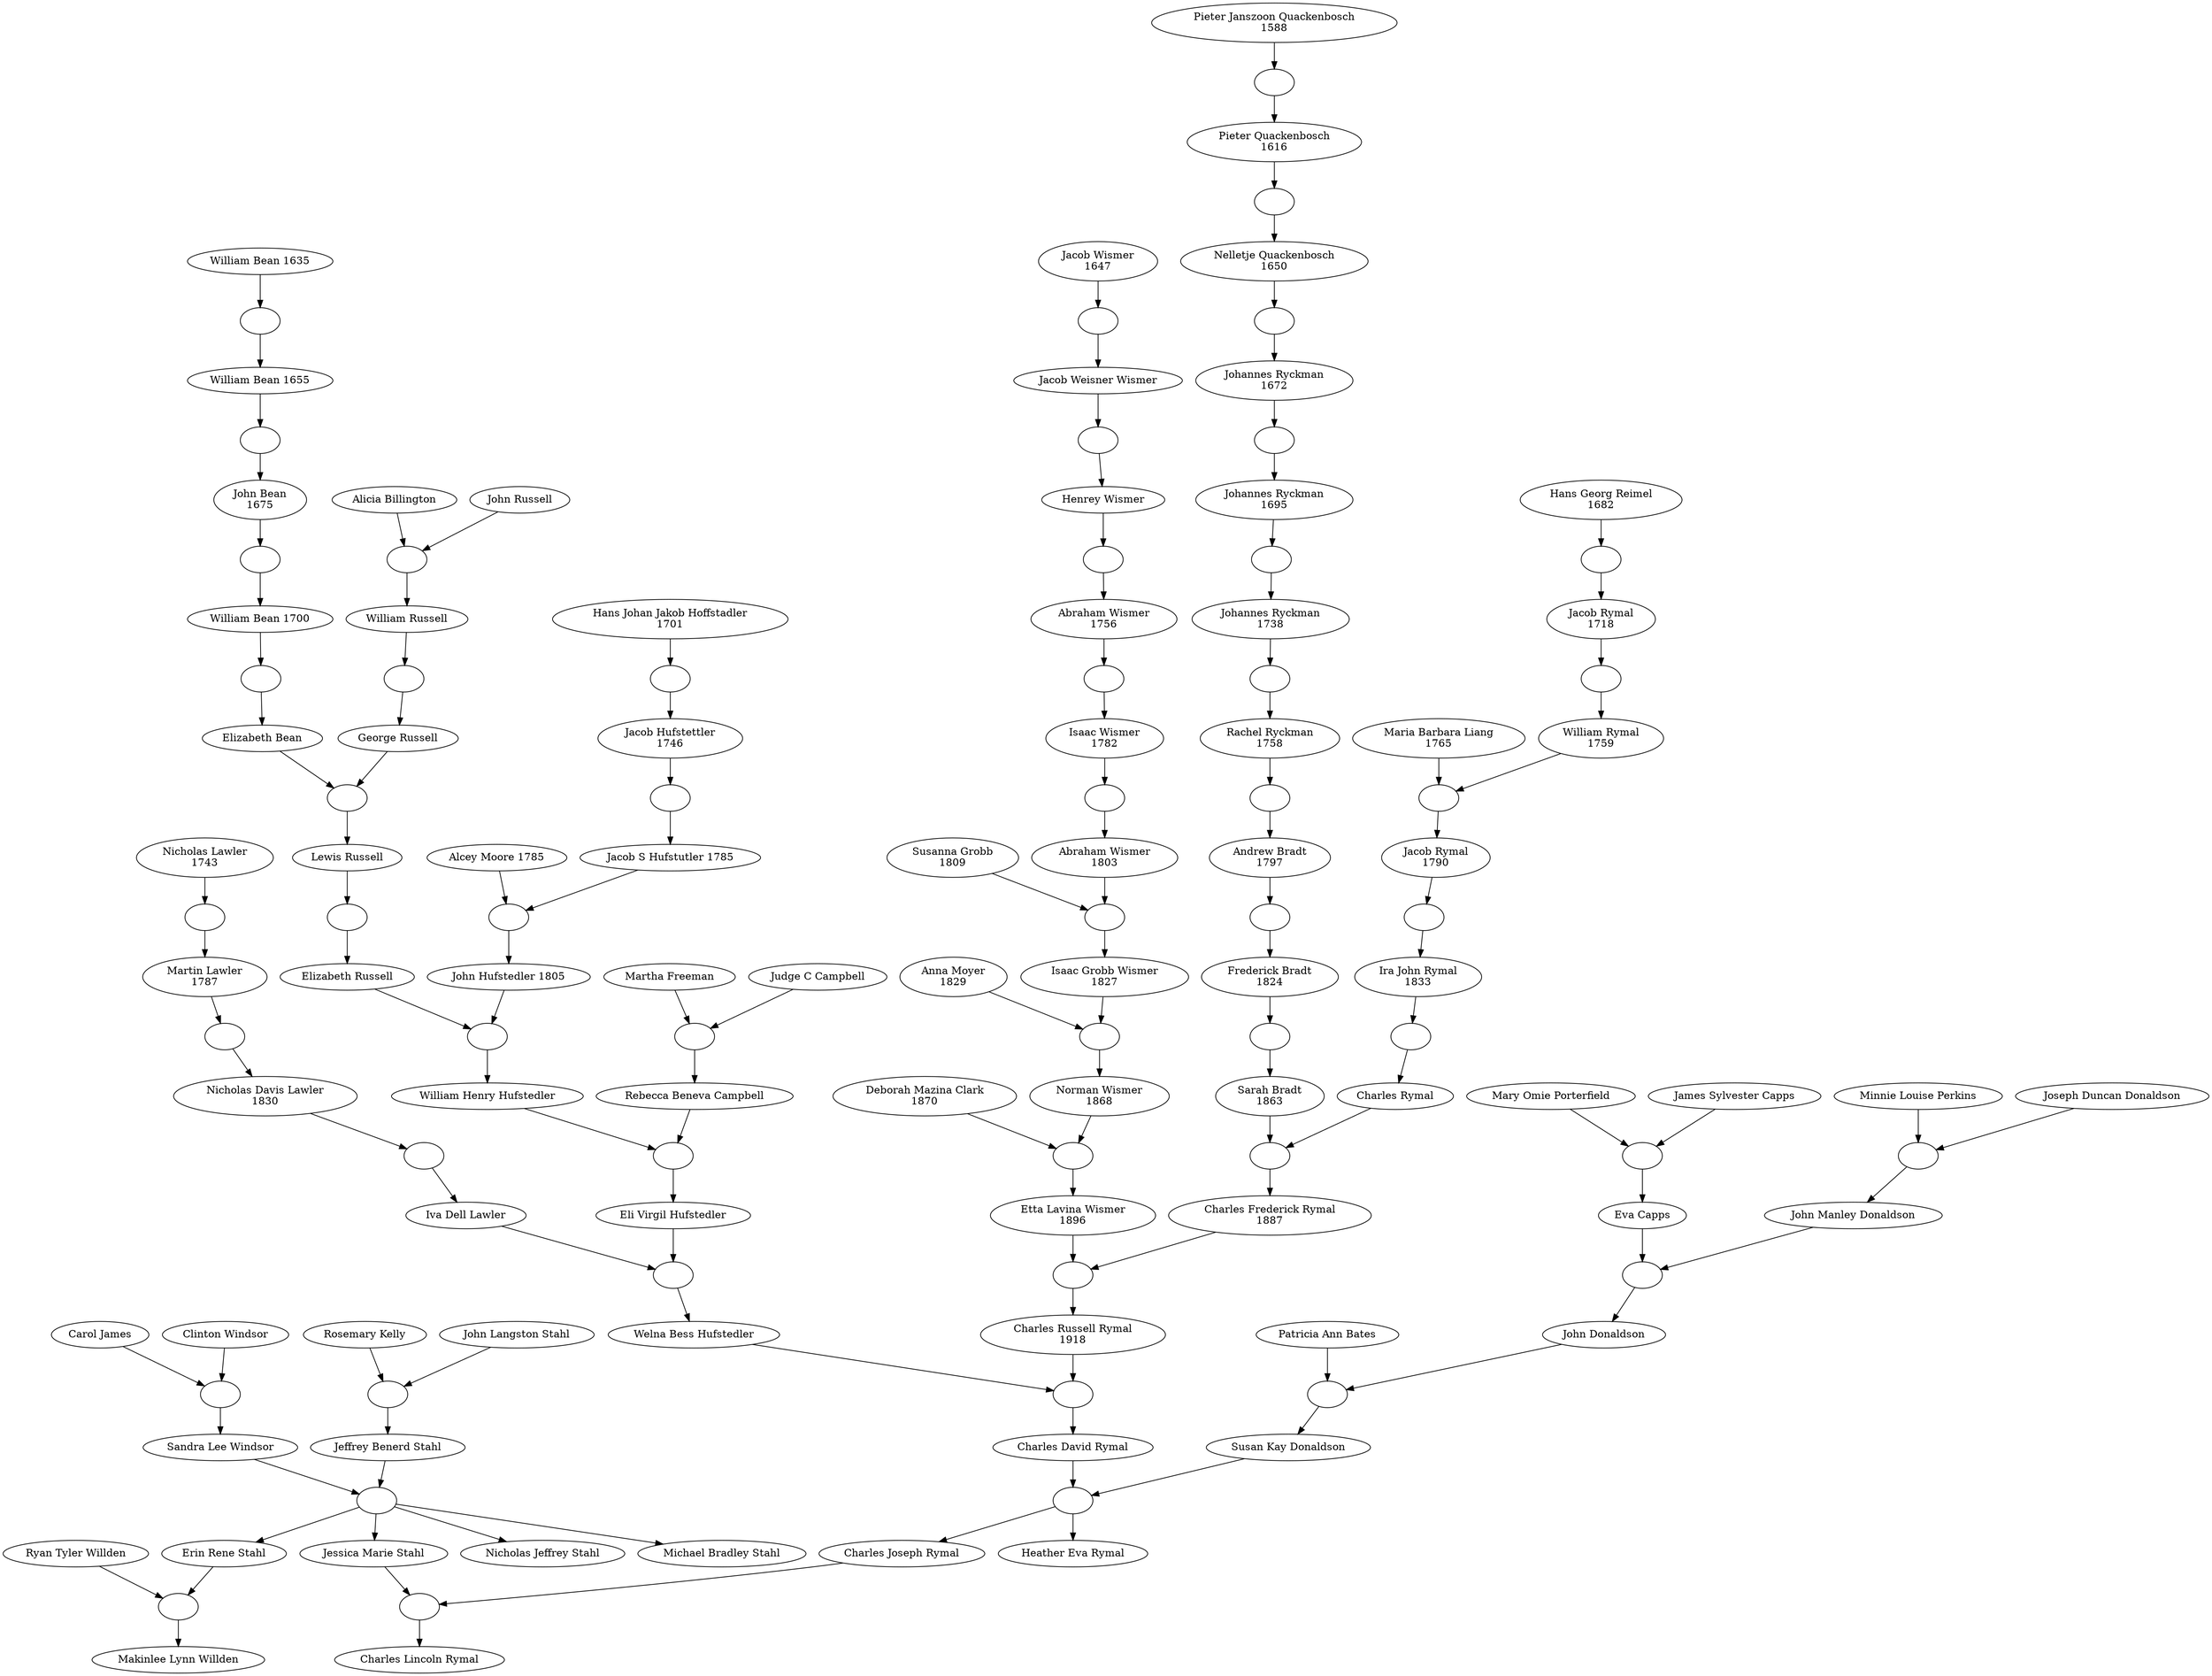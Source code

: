 digraph {
	person_1 [label="Susan Kay Donaldson"]
	pp_13_14 [label=""]
		person_13 -> pp_13_14
		person_14 -> pp_13_14
		pp_13_14 -> person_1
	person_2 [label="Charles David Rymal"]
	pp_10_9 [label=""]
		person_10 -> pp_10_9
		person_9 -> pp_10_9
		pp_10_9 -> person_2
	person_3 [label="Charles Joseph Rymal"]
	pp_1_2 [label=""]
		person_1 -> pp_1_2
		person_2 -> pp_1_2
		pp_1_2 -> person_3
	person_4 [label="Sandra Lee Windsor"]
	pp_12_11 [label=""]
		person_12 -> pp_12_11
		person_11 -> pp_12_11
		pp_12_11 -> person_4
	person_5 [label="Charles Lincoln Rymal"]
	pp_6_3 [label=""]
		person_6 -> pp_6_3
		person_3 -> pp_6_3
		pp_6_3 -> person_5
	person_6 [label="Jessica Marie Stahl"]
	pp_4_7 [label=""]
		person_4 -> pp_4_7
		person_7 -> pp_4_7
		pp_4_7 -> person_6
	person_7 [label="Jeffrey Benerd Stahl"]
	pp_8_21 [label=""]
		person_8 -> pp_8_21
		person_21 -> pp_8_21
		pp_8_21 -> person_7
	person_8 [label="Rosemary Kelly"]
	person_9 [label="Charles Russell Rymal
1918"]
	pp_55_27 [label=""]
		person_55 -> pp_55_27
		person_27 -> pp_55_27
		pp_55_27 -> person_9
	person_10 [label="Welna Bess Hufstedler"]
	pp_23_22 [label=""]
		person_23 -> pp_23_22
		person_22 -> pp_23_22
		pp_23_22 -> person_10
	person_11 [label="Clinton Windsor"]
	person_12 [label="Carol James"]
	person_13 [label="Patricia Ann Bates"]
	person_14 [label="John Donaldson"]
	pp_30_29 [label=""]
		person_30 -> pp_30_29
		person_29 -> pp_30_29
		pp_30_29 -> person_14
	person_15 [label="Heather Eva Rymal"]
		pp_1_2 -> person_15
	person_16 [label="Erin Rene Stahl"]
		pp_4_7 -> person_16
	person_17 [label="Nicholas Jeffrey Stahl"]
		pp_4_7 -> person_17
	person_18 [label="Michael Bradley Stahl"]
		pp_4_7 -> person_18
	person_19 [label="Ryan Tyler Willden"]
	person_20 [label="Makinlee Lynn Willden"]
	pp_16_19 [label=""]
		person_16 -> pp_16_19
		person_19 -> pp_16_19
		pp_16_19 -> person_20
	person_21 [label="John Langston Stahl"]
	person_22 [label="Eli Virgil Hufstedler"]
	pp_24_35 [label=""]
		person_24 -> pp_24_35
		person_35 -> pp_24_35
		pp_24_35 -> person_22
	person_23 [label="Iva Dell Lawler"]
	pp_None_83 [label=""]
		person_83 -> pp_None_83
		pp_None_83 -> person_23
	person_24 [label="William Henry Hufstedler"]
	pp_36_25 [label=""]
		person_36 -> pp_36_25
		person_25 -> pp_36_25
		pp_36_25 -> person_24
	person_25 [label="John Hufstedler 1805"]
	pp_54_26 [label=""]
		person_54 -> pp_54_26
		person_26 -> pp_54_26
		pp_54_26 -> person_25
	person_26 [label="Jacob S Hufstutler 1785"]
	pp_None_47 [label=""]
		person_47 -> pp_None_47
		pp_None_47 -> person_26
	person_27 [label="Charles Frederick Rymal
1887"]
	pp_49_28 [label=""]
		person_49 -> pp_49_28
		person_28 -> pp_49_28
		pp_49_28 -> person_27
	person_28 [label="Charles Rymal"]
	pp_None_69 [label=""]
		person_69 -> pp_None_69
		pp_None_69 -> person_28
	person_29 [label="John Manley Donaldson"]
	pp_31_32 [label=""]
		person_31 -> pp_31_32
		person_32 -> pp_31_32
		pp_31_32 -> person_29
	person_30 [label="Eva Capps"]
	pp_34_33 [label=""]
		person_34 -> pp_34_33
		person_33 -> pp_34_33
		pp_34_33 -> person_30
	person_31 [label="Minnie Louise Perkins"]
	person_32 [label="Joseph Duncan Donaldson"]
	person_33 [label="James Sylvester Capps"]
	person_34 [label="Mary Omie Porterfield"]
	person_35 [label="Rebecca Beneva Campbell"]
	pp_53_52 [label=""]
		person_53 -> pp_53_52
		person_52 -> pp_53_52
		pp_53_52 -> person_35
	person_36 [label="Elizabeth Russell"]
	pp_None_37 [label=""]
		person_37 -> pp_None_37
		pp_None_37 -> person_36
	person_37 [label="Lewis Russell"]
	pp_42_38 [label=""]
		person_42 -> pp_42_38
		person_38 -> pp_42_38
		pp_42_38 -> person_37
	person_38 [label="George Russell"]
	pp_None_39 [label=""]
		person_39 -> pp_None_39
		pp_None_39 -> person_38
	person_39 [label="William Russell"]
	pp_41_40 [label=""]
		person_41 -> pp_41_40
		person_40 -> pp_41_40
		pp_41_40 -> person_39
	person_40 [label="John Russell"]
	person_41 [label="Alicia Billington"]
	person_42 [label="Elizabeth Bean"]
	pp_None_43 [label=""]
		person_43 -> pp_None_43
		pp_None_43 -> person_42
	person_43 [label="William Bean 1700"]
	pp_None_44 [label=""]
		person_44 -> pp_None_44
		pp_None_44 -> person_43
	person_44 [label="John Bean
1675"]
	pp_None_45 [label=""]
		person_45 -> pp_None_45
		pp_None_45 -> person_44
	person_45 [label="William Bean 1655"]
	pp_None_46 [label=""]
		person_46 -> pp_None_46
		pp_None_46 -> person_45
	person_46 [label="William Bean 1635"]
	person_47 [label="Jacob Hufstettler
1746"]
	pp_None_48 [label=""]
		person_48 -> pp_None_48
		pp_None_48 -> person_47
	person_48 [label="Hans Johan Jakob Hoffstadler
1701"]
	person_49 [label="Sarah Bradt
1863"]
	pp_None_67 [label=""]
		person_67 -> pp_None_67
		pp_None_67 -> person_49
	person_52 [label="Judge C Campbell"]
	person_53 [label="Martha Freeman"]
	person_54 [label="Alcey Moore 1785"]
	person_55 [label="Etta Lavina Wismer
1896"]
	pp_57_56 [label=""]
		person_57 -> pp_57_56
		person_56 -> pp_57_56
		pp_57_56 -> person_55
	person_56 [label="Norman Wismer
1868"]
	pp_59_58 [label=""]
		person_59 -> pp_59_58
		person_58 -> pp_59_58
		pp_59_58 -> person_56
	person_57 [label="Deborah Mazina Clark
1870"]
	person_58 [label="Isaac Grobb Wismer
1827"]
	pp_61_60 [label=""]
		person_61 -> pp_61_60
		person_60 -> pp_61_60
		pp_61_60 -> person_58
	person_59 [label="Anna Moyer
1829"]
	person_60 [label="Abraham Wismer
1803"]
	pp_None_62 [label=""]
		person_62 -> pp_None_62
		pp_None_62 -> person_60
	person_61 [label="Susanna Grobb
1809"]
	person_62 [label="Isaac Wismer
1782"]
	pp_None_63 [label=""]
		person_63 -> pp_None_63
		pp_None_63 -> person_62
	person_63 [label="Abraham Wismer
1756"]
	pp_None_64 [label=""]
		person_64 -> pp_None_64
		pp_None_64 -> person_63
	person_64 [label="Henrey Wismer"]
	pp_None_65 [label=""]
		person_65 -> pp_None_65
		pp_None_65 -> person_64
	person_65 [label="Jacob Weisner Wismer"]
	pp_None_66 [label=""]
		person_66 -> pp_None_66
		pp_None_66 -> person_65
	person_66 [label="Jacob Wismer
1647"]
	person_67 [label="Frederick Bradt
1824"]
	pp_None_68 [label=""]
		person_68 -> pp_None_68
		pp_None_68 -> person_67
	person_68 [label="Andrew Bradt
1797"]
	pp_76_None [label=""]
		person_76 -> pp_76_None
		pp_76_None -> person_68
	person_69 [label="Ira John Rymal
1833"]
	pp_None_70 [label=""]
		person_70 -> pp_None_70
		pp_None_70 -> person_69
	person_70 [label="Jacob Rymal
1790"]
	pp_75_71 [label=""]
		person_75 -> pp_75_71
		person_71 -> pp_75_71
		pp_75_71 -> person_70
	person_71 [label="William Rymal
1759"]
	pp_None_72 [label=""]
		person_72 -> pp_None_72
		pp_None_72 -> person_71
	person_72 [label="Jacob Rymal
1718"]
	pp_None_74 [label=""]
		person_74 -> pp_None_74
		pp_None_74 -> person_72
	person_74 [label="Hans Georg Reimel
1682"]
	person_75 [label="Maria Barbara Liang
1765"]
	person_76 [label="Rachel Ryckman
1758"]
	pp_None_77 [label=""]
		person_77 -> pp_None_77
		pp_None_77 -> person_76
	person_77 [label="Johannes Ryckman
1738"]
	pp_None_78 [label=""]
		person_78 -> pp_None_78
		pp_None_78 -> person_77
	person_78 [label="Johannes Ryckman
1695"]
	pp_None_79 [label=""]
		person_79 -> pp_None_79
		pp_None_79 -> person_78
	person_79 [label="Johannes Ryckman
1672"]
	pp_80_None [label=""]
		person_80 -> pp_80_None
		pp_80_None -> person_79
	person_80 [label="Nelletje Quackenbosch
1650"]
	pp_None_81 [label=""]
		person_81 -> pp_None_81
		pp_None_81 -> person_80
	person_81 [label="Pieter Quackenbosch
1616"]
	pp_None_82 [label=""]
		person_82 -> pp_None_82
		pp_None_82 -> person_81
	person_82 [label="Pieter Janszoon Quackenbosch
1588"]
	person_83 [label="Nicholas Davis Lawler
1830"]
	pp_None_84 [label=""]
		person_84 -> pp_None_84
		pp_None_84 -> person_83
	person_84 [label="Martin Lawler
1787"]
	pp_None_85 [label=""]
		person_85 -> pp_None_85
		pp_None_85 -> person_84
	person_85 [label="Nicholas Lawler
1743"]
}